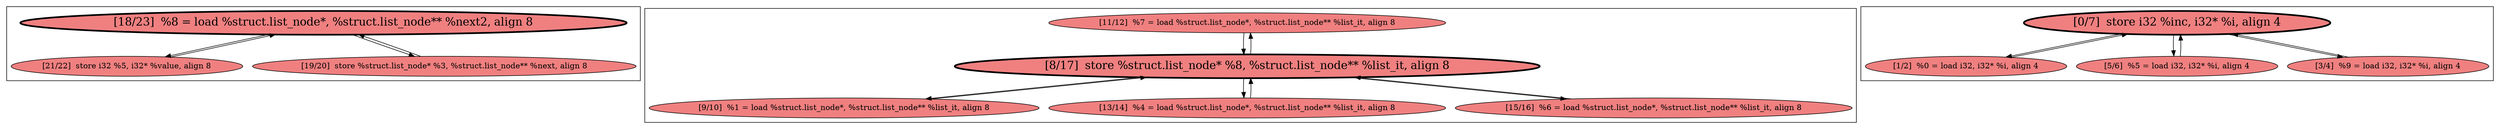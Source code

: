 
digraph G {



node178->node177 [ ]
node181->node183 [ ]
node184->node183 [ ]
node175->node176 [ ]
node173->node175 [ ]
node175->node174 [ ]
node174->node175 [ ]
node183->node184 [ ]
node176->node175 [ ]
node183->node180 [ ]
node175->node173 [ ]
node180->node183 [ ]
node178->node179 [ ]
node177->node178 [ ]
node179->node178 [ ]
node182->node183 [ ]
node183->node181 [ ]
node183->node182 [ ]


subgraph cluster2 {


node183 [penwidth=3.0,fontsize=20,fillcolor=lightcoral,label="[8/17]  store %struct.list_node* %8, %struct.list_node** %list_it, align 8",shape=ellipse,style=filled ]
node184 [fillcolor=lightcoral,label="[9/10]  %1 = load %struct.list_node*, %struct.list_node** %list_it, align 8",shape=ellipse,style=filled ]
node182 [fillcolor=lightcoral,label="[15/16]  %6 = load %struct.list_node*, %struct.list_node** %list_it, align 8",shape=ellipse,style=filled ]
node180 [fillcolor=lightcoral,label="[13/14]  %4 = load %struct.list_node*, %struct.list_node** %list_it, align 8",shape=ellipse,style=filled ]
node181 [fillcolor=lightcoral,label="[11/12]  %7 = load %struct.list_node*, %struct.list_node** %list_it, align 8",shape=ellipse,style=filled ]



}

subgraph cluster0 {


node175 [penwidth=3.0,fontsize=20,fillcolor=lightcoral,label="[0/7]  store i32 %inc, i32* %i, align 4",shape=ellipse,style=filled ]
node173 [fillcolor=lightcoral,label="[5/6]  %5 = load i32, i32* %i, align 4",shape=ellipse,style=filled ]
node176 [fillcolor=lightcoral,label="[1/2]  %0 = load i32, i32* %i, align 4",shape=ellipse,style=filled ]
node174 [fillcolor=lightcoral,label="[3/4]  %9 = load i32, i32* %i, align 4",shape=ellipse,style=filled ]



}

subgraph cluster1 {


node179 [fillcolor=lightcoral,label="[19/20]  store %struct.list_node* %3, %struct.list_node** %next, align 8",shape=ellipse,style=filled ]
node177 [fillcolor=lightcoral,label="[21/22]  store i32 %5, i32* %value, align 8",shape=ellipse,style=filled ]
node178 [penwidth=3.0,fontsize=20,fillcolor=lightcoral,label="[18/23]  %8 = load %struct.list_node*, %struct.list_node** %next2, align 8",shape=ellipse,style=filled ]



}

}
